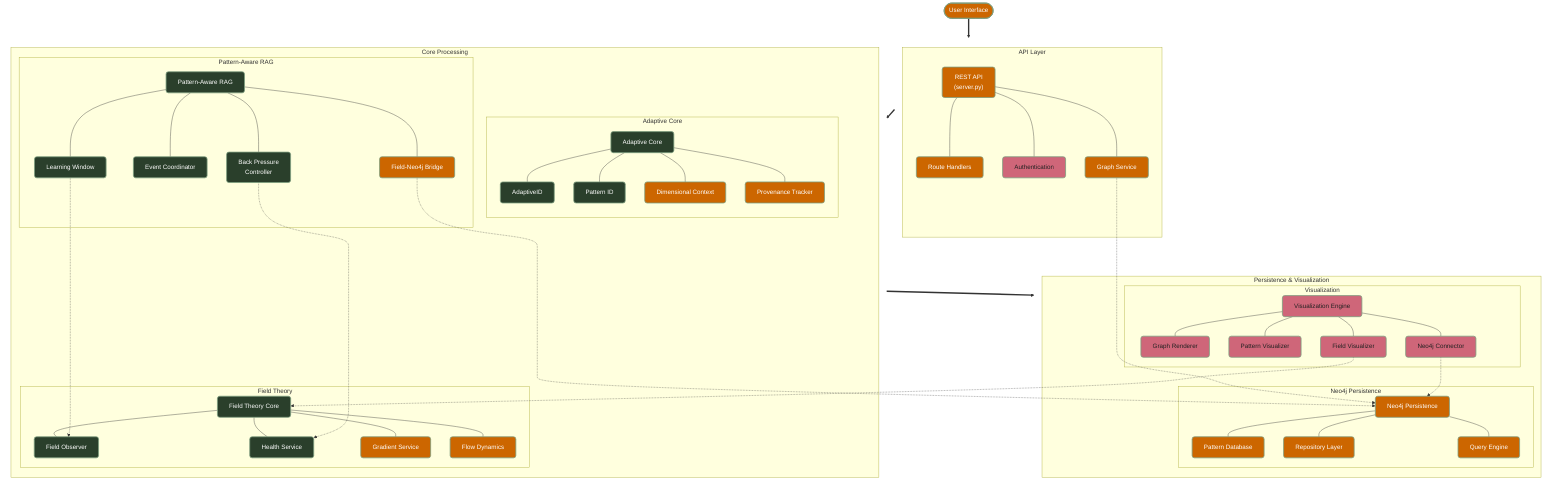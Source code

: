 %%{
  init: {
    'theme': 'dark',
    'themeVariables': { 
      'primaryColor': '#2A3F2B', 
      'primaryTextColor': '#fff', 
      'primaryBorderColor': '#7C9D7F', 
      'lineColor': '#7C9D7F', 
      'secondaryColor': '#2A3F2B', 
      'tertiaryColor': '#212121',
      'fontSize': '16px',
      'fontFamily': 'arial',
      
      /* Remove backgrounds from subgraphs */
      'clusterBkg': 'transparent',
      'clusterBorder': '#7C9D7F',
      'titleColor': '#ffffff',
      
      /* Increase spacing for better hierarchy */
      'ganttFontSize': '16px',
      'nodeBorder': '#7C9D7F',
      'mainBkg': '#2A3F2B'
    },
    'flowchart': {
      'htmlLabels': true,
      'curve': 'basis',
      'rankSpacing': 120,
      'nodeSpacing': 80,
      'rankDir': 'TB',
      'padding': 20
    }
  }
}%%

flowchart TB
    %% Custom styling
    classDef tested fill:#2A3F2B,stroke:#7C9D7F,color:#fff,stroke-width:2px,rx:6px,ry:6px
    classDef untested fill:#CF6679,stroke:#7C9D7F,color:#212121,stroke-width:2px,rx:6px,ry:6px
    classDef partial fill:#cc6600,stroke:#7C9D7F,color:#fff,stroke-width:2px,rx:6px,ry:6px
    
    %% Subgraph styling for title emphasis
    classDef subgraphTitle font-size:18px,fill:none,stroke:none,color:#fff,font-weight:bold
    
    %% Top-level user interface
    USER(["User Interface"]):::partial
    
    %% Enhanced hierarchy with clearer levels
    subgraph Z_HIGH["👤 USER LAYER"]
        direction TB
        API_Layer
    end
    
    %% API Layer - Entry point to the system
    subgraph API_Layer["API Layer"]
        direction TB
        API["REST API\n(server.py)"]:::partial
        API_ROUTES["Route Handlers"]:::partial
        API_AUTH["Authentication"]:::untested
        API_GS["Graph Service"]:::partial
        
        %% Internal API arrangement
        API --- API_ROUTES
        API --- API_AUTH
        API --- API_GS
    end
    
    %% Core Processing Layers
    subgraph Y_MID["🔄 PROCESSING LAYER"]
        direction TB
        Core_Processing
    end
    
    subgraph Core_Processing["Core Processing"]
        direction TB
        
        %% Pattern-Aware RAG - Central processing
        subgraph Pattern-Aware_RAG["Pattern-Aware RAG"]
            direction TB
            PAR["Pattern-Aware RAG"]:::tested
            PAR_LW["Learning Window"]:::tested
            PAR_BP["Back Pressure\nController"]:::tested
            PAR_EC["Event Coordinator"]:::tested
            PAR_FN["Field-Neo4j Bridge"]:::partial
            
            %% Internal PAR arrangement
            PAR --- PAR_LW
            PAR --- PAR_BP
            PAR --- PAR_EC
            PAR --- PAR_FN
        end
        
        %% Field Theory - Theoretical foundation
        subgraph Field_Theory["Field Theory"]
            direction TB
            FIELD["Field Theory Core"]:::tested
            FIELD_OBS["Field Observer"]:::tested
            FIELD_HS["Health Service"]:::tested
            FIELD_GS["Gradient Service"]:::partial
            FIELD_FS["Flow Dynamics"]:::partial
            
            %% Internal Field arrangement
            FIELD --- FIELD_OBS
            FIELD --- FIELD_HS
            FIELD --- FIELD_GS
            FIELD --- FIELD_FS
        end
        
        %% Adaptive Core - Identity and evolution
        subgraph Adaptive_Core["Adaptive Core"]
            direction TB
            ADAPT["Adaptive Core"]:::tested
            ADAPT_ID["AdaptiveID"]:::tested
            ADAPT_PAT["Pattern ID"]:::tested
            ADAPT_DIM["Dimensional Context"]:::partial
            ADAPT_PROV["Provenance Tracker"]:::partial
            
            %% Internal Adaptive arrangement
            ADAPT --- ADAPT_ID
            ADAPT --- ADAPT_PAT
            ADAPT --- ADAPT_DIM
            ADAPT --- ADAPT_PROV
        end
        
        %% Core processing internal arrangement
        Pattern-Aware_RAG ~~~ Field_Theory
        Pattern-Aware_RAG ~~~ Adaptive_Core
        Field_Theory ~~~ Adaptive_Core
    end
    
    %% Persistence and Visualization Layers
    subgraph X_LOW["💾 DATA LAYER"]
        direction TB
        Data_Layers
    end
    
    subgraph Data_Layers["Persistence & Visualization"]
        direction TB
        
        %% Neo4j Persistence - Data storage
        subgraph Neo4j_Persistence["Neo4j Persistence"]
            direction TB
            NEO["Neo4j Persistence"]:::partial
            NEO_DB["Pattern Database"]:::partial
            NEO_REPO["Repository Layer"]:::partial
            NEO_QUERY["Query Engine"]:::partial
            
            %% Internal Neo4j arrangement
            NEO --- NEO_DB
            NEO --- NEO_REPO
            NEO --- NEO_QUERY
        end
        
        %% Visualization - Presenting data to users
        subgraph Visualization["Visualization"]
            direction TB
            VIS["Visualization Engine"]:::untested
            VIS_GRAPH["Graph Renderer"]:::untested
            VIS_PAT["Pattern Visualizer"]:::untested
            VIS_NEO["Neo4j Connector"]:::untested
            VIS_FIELD["Field Visualizer"]:::untested
            
            %% Internal Visualization arrangement
            VIS --- VIS_GRAPH
            VIS --- VIS_PAT
            VIS --- VIS_NEO
            VIS --- VIS_FIELD
        end
        
        %% Data layers internal arrangement
        Neo4j_Persistence ~~~ Visualization
    end
    
    %% Main vertical flow - enforce top-down structure with clear hierarchy
    USER ==> Z_HIGH
    Z_HIGH ==> Y_MID
    Y_MID ==> X_LOW
    
    %% Cross-component connections for critical paths
    PAR_FN -.-> NEO
    PAR_LW -.-> FIELD_OBS
    PAR_BP -.-> FIELD_HS
    API_GS -.-> NEO
    VIS_NEO -.-> NEO
    VIS_FIELD -.-> FIELD
    
    %% Apply styles to subgraph titles
    class Z_HIGH,Y_MID,X_LOW subgraphTitle